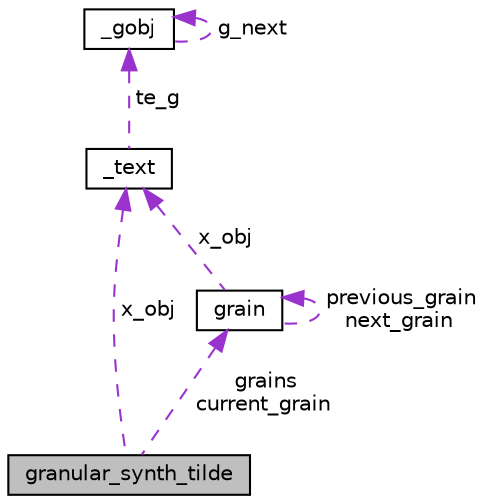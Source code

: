 digraph "granular_synth_tilde"
{
 // LATEX_PDF_SIZE
  edge [fontname="Helvetica",fontsize="10",labelfontname="Helvetica",labelfontsize="10"];
  node [fontname="Helvetica",fontsize="10",shape=record];
  Node1 [label="granular_synth_tilde",height=0.2,width=0.4,color="black", fillcolor="grey75", style="filled", fontcolor="black",tooltip="The Purde Data struct of the granular_synth~ object."];
  Node2 -> Node1 [dir="back",color="darkorchid3",fontsize="10",style="dashed",label=" grains\ncurrent_grain" ,fontname="Helvetica"];
  Node2 [label="grain",height=0.2,width=0.4,color="black", fillcolor="white", style="filled",URL="$structgrain.html",tooltip=" "];
  Node2 -> Node2 [dir="back",color="darkorchid3",fontsize="10",style="dashed",label=" previous_grain\nnext_grain" ,fontname="Helvetica"];
  Node3 -> Node2 [dir="back",color="darkorchid3",fontsize="10",style="dashed",label=" x_obj" ,fontname="Helvetica"];
  Node3 [label="_text",height=0.2,width=0.4,color="black", fillcolor="white", style="filled",URL="$struct__text.html",tooltip=" "];
  Node4 -> Node3 [dir="back",color="darkorchid3",fontsize="10",style="dashed",label=" te_g" ,fontname="Helvetica"];
  Node4 [label="_gobj",height=0.2,width=0.4,color="black", fillcolor="white", style="filled",URL="$struct__gobj.html",tooltip=" "];
  Node4 -> Node4 [dir="back",color="darkorchid3",fontsize="10",style="dashed",label=" g_next" ,fontname="Helvetica"];
  Node3 -> Node1 [dir="back",color="darkorchid3",fontsize="10",style="dashed",label=" x_obj" ,fontname="Helvetica"];
}
